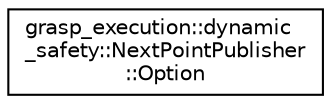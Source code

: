 digraph "Graphical Class Hierarchy"
{
 // LATEX_PDF_SIZE
  edge [fontname="Helvetica",fontsize="10",labelfontname="Helvetica",labelfontsize="10"];
  node [fontname="Helvetica",fontsize="10",shape=record];
  rankdir="LR";
  Node0 [label="grasp_execution::dynamic\l_safety::NextPointPublisher\l::Option",height=0.2,width=0.4,color="black", fillcolor="white", style="filled",URL="$structgrasp__execution_1_1dynamic__safety_1_1NextPointPublisher_1_1Option.html",tooltip="Next Point Publisher options."];
}
